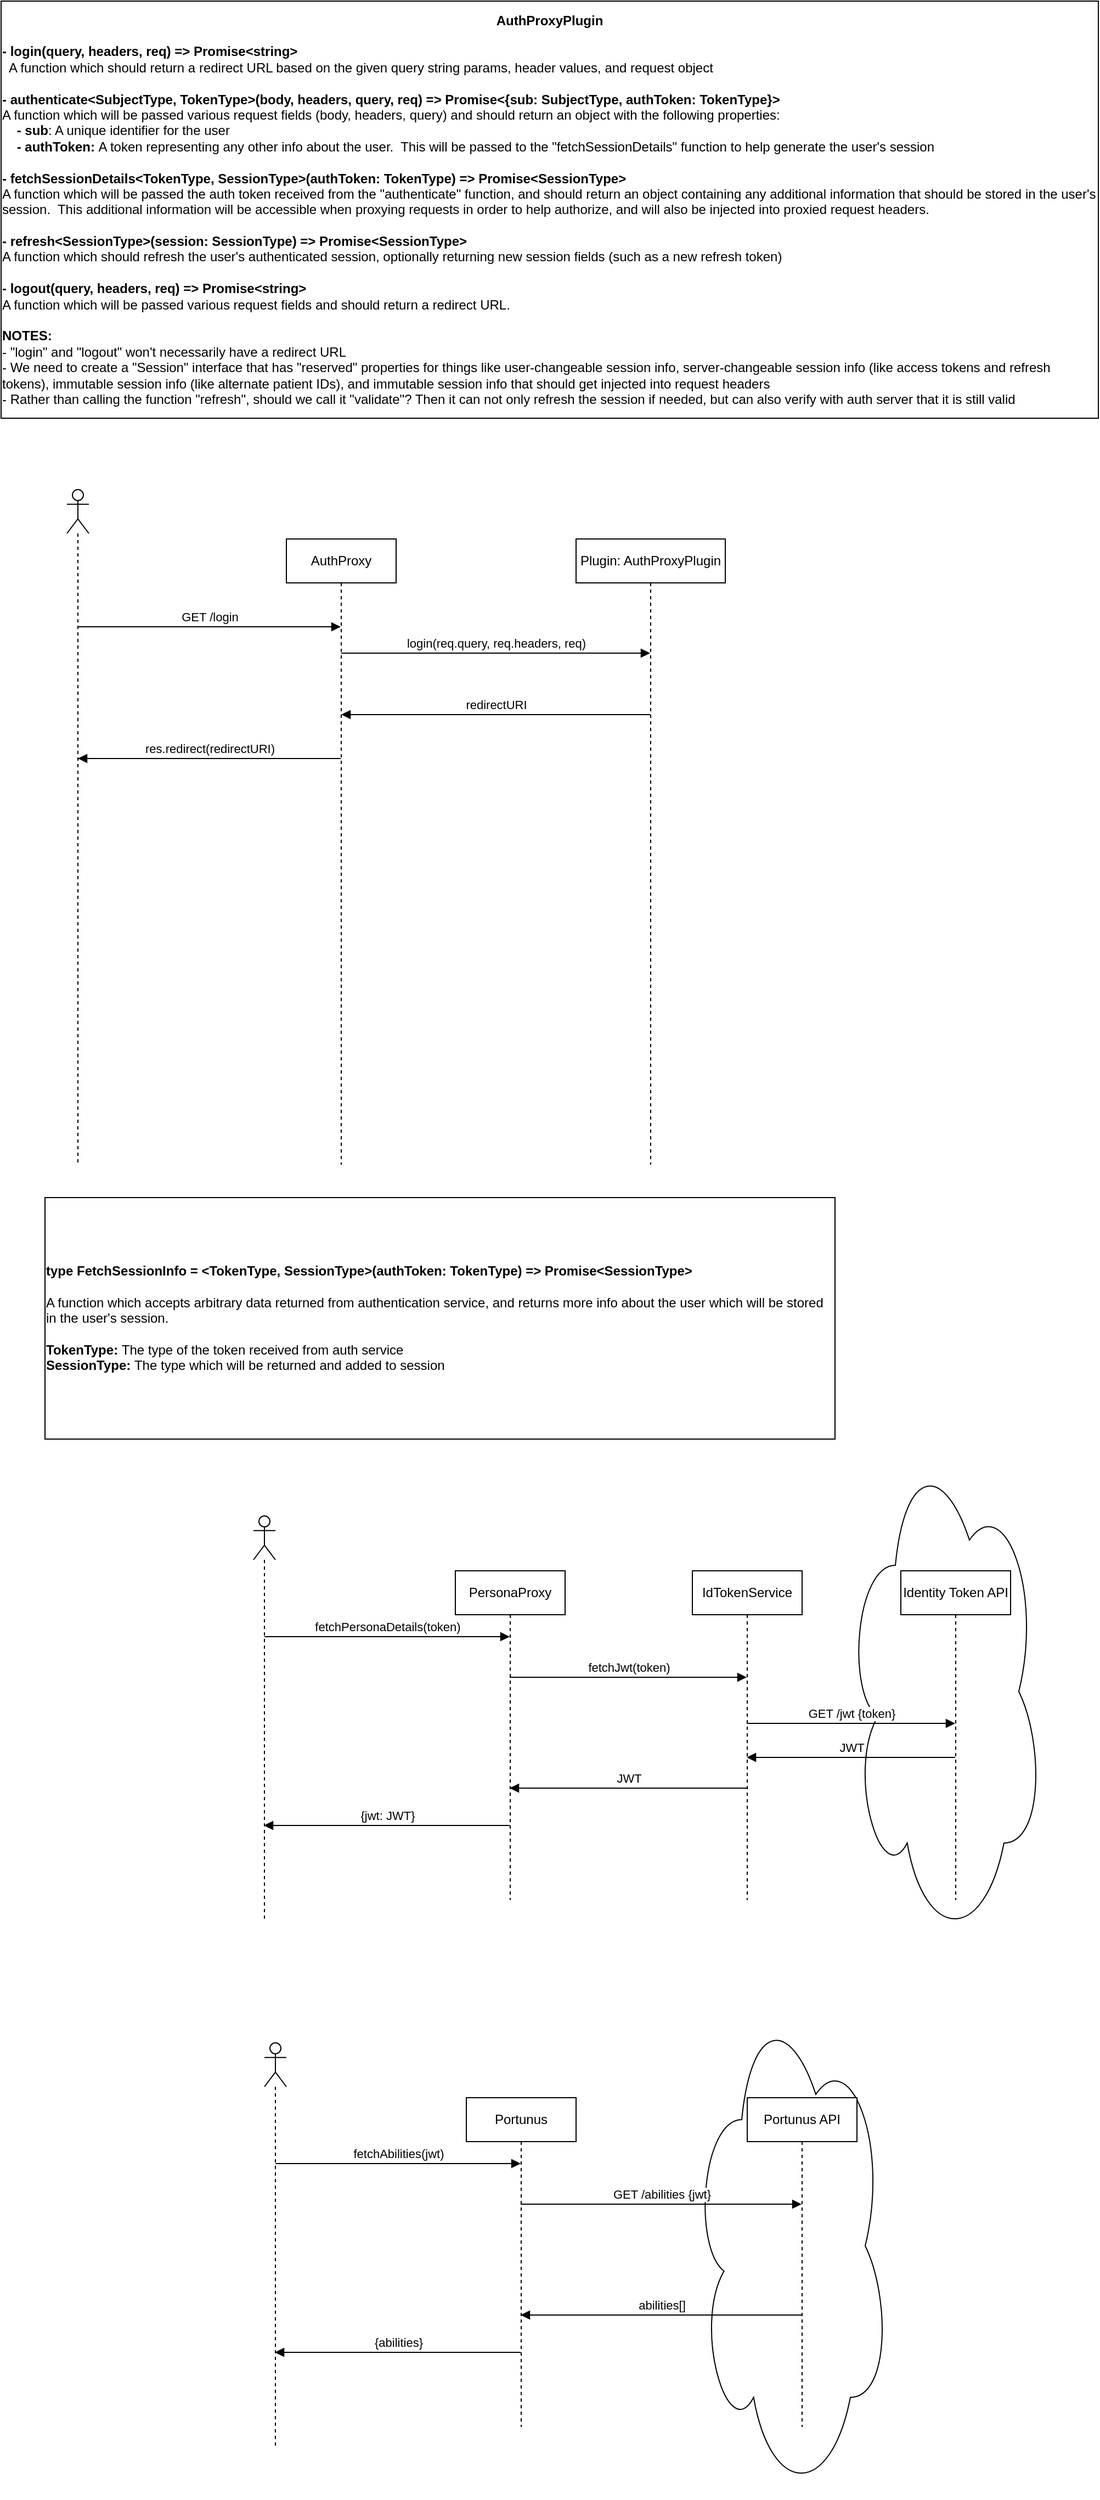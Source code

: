 <mxfile version="14.2.9" type="github">
  <diagram name="Page-1" id="9f46799a-70d6-7492-0946-bef42562c5a5">
    <mxGraphModel dx="2373" dy="3366" grid="1" gridSize="10" guides="1" tooltips="1" connect="1" arrows="1" fold="1" page="1" pageScale="1" pageWidth="1100" pageHeight="850" background="#ffffff" math="0" shadow="0">
      <root>
        <mxCell id="0" />
        <mxCell id="1" parent="0" />
        <mxCell id="w1PzRN34txhDw9UbGB5l-29" value="" style="ellipse;shape=cloud;whiteSpace=wrap;html=1;" vertex="1" parent="1">
          <mxGeometry x="440" y="795" width="180" height="460" as="geometry" />
        </mxCell>
        <mxCell id="w1PzRN34txhDw9UbGB5l-15" value="" style="ellipse;shape=cloud;whiteSpace=wrap;html=1;" vertex="1" parent="1">
          <mxGeometry x="580" y="290" width="180" height="460" as="geometry" />
        </mxCell>
        <mxCell id="w1PzRN34txhDw9UbGB5l-2" value="PersonaProxy" style="shape=umlLifeline;perimeter=lifelinePerimeter;whiteSpace=wrap;html=1;container=1;collapsible=0;recursiveResize=0;outlineConnect=0;" vertex="1" parent="1">
          <mxGeometry x="224" y="410" width="100" height="300" as="geometry" />
        </mxCell>
        <mxCell id="w1PzRN34txhDw9UbGB5l-3" value="&lt;div style=&quot;text-align: left&quot;&gt;&lt;b&gt;type FetchSessionInfo = &amp;lt;TokenType, SessionType&amp;gt;(authToken: TokenType) =&amp;gt; Promise&amp;lt;SessionType&amp;gt;&lt;/b&gt;&lt;/div&gt;&lt;br&gt;&lt;div style=&quot;text-align: left&quot;&gt;A function which accepts arbitrary data returned from authentication service, and returns more info about the user which will be stored in the user&#39;s session.&lt;/div&gt;&lt;br&gt;&lt;div style=&quot;text-align: left&quot;&gt;&lt;b&gt;TokenType:&lt;/b&gt;&lt;span&gt;&amp;nbsp;The type of the token received from auth service&lt;/span&gt;&lt;/div&gt;&lt;b&gt;&lt;div style=&quot;text-align: left&quot;&gt;&lt;b&gt;SessionType:&lt;/b&gt;&lt;span style=&quot;font-weight: normal&quot;&gt;&amp;nbsp;The type which will be returned and added to session&lt;/span&gt;&lt;/div&gt;&lt;/b&gt;" style="rounded=0;whiteSpace=wrap;html=1;" vertex="1" parent="1">
          <mxGeometry x="-150" y="70" width="720" height="220" as="geometry" />
        </mxCell>
        <mxCell id="w1PzRN34txhDw9UbGB5l-9" value="" style="shape=umlLifeline;participant=umlActor;perimeter=lifelinePerimeter;whiteSpace=wrap;html=1;container=1;collapsible=0;recursiveResize=0;verticalAlign=top;spacingTop=36;outlineConnect=0;" vertex="1" parent="1">
          <mxGeometry x="40" y="360" width="20" height="370" as="geometry" />
        </mxCell>
        <mxCell id="w1PzRN34txhDw9UbGB5l-10" value="fetchPersonaDetails(token)" style="html=1;verticalAlign=bottom;endArrow=block;" edge="1" parent="w1PzRN34txhDw9UbGB5l-9" target="w1PzRN34txhDw9UbGB5l-2">
          <mxGeometry width="80" relative="1" as="geometry">
            <mxPoint x="10" y="110" as="sourcePoint" />
            <mxPoint x="90" y="110" as="targetPoint" />
          </mxGeometry>
        </mxCell>
        <mxCell id="w1PzRN34txhDw9UbGB5l-11" value="IdTokenService" style="shape=umlLifeline;perimeter=lifelinePerimeter;whiteSpace=wrap;html=1;container=1;collapsible=0;recursiveResize=0;outlineConnect=0;" vertex="1" parent="1">
          <mxGeometry x="440" y="410" width="100" height="300" as="geometry" />
        </mxCell>
        <mxCell id="w1PzRN34txhDw9UbGB5l-12" value="fetchJwt(token)" style="html=1;verticalAlign=bottom;endArrow=block;" edge="1" parent="1">
          <mxGeometry width="80" relative="1" as="geometry">
            <mxPoint x="273.5" y="507" as="sourcePoint" />
            <mxPoint x="489.5" y="507" as="targetPoint" />
          </mxGeometry>
        </mxCell>
        <mxCell id="w1PzRN34txhDw9UbGB5l-13" value="Identity Token API" style="shape=umlLifeline;perimeter=lifelinePerimeter;whiteSpace=wrap;html=1;container=1;collapsible=0;recursiveResize=0;outlineConnect=0;" vertex="1" parent="1">
          <mxGeometry x="630" y="410" width="100" height="300" as="geometry" />
        </mxCell>
        <mxCell id="w1PzRN34txhDw9UbGB5l-14" value="GET /jwt {token}" style="html=1;verticalAlign=bottom;endArrow=block;" edge="1" parent="1">
          <mxGeometry width="80" relative="1" as="geometry">
            <mxPoint x="489.5" y="549" as="sourcePoint" />
            <mxPoint x="679.5" y="549" as="targetPoint" />
          </mxGeometry>
        </mxCell>
        <mxCell id="w1PzRN34txhDw9UbGB5l-16" value="JWT" style="html=1;verticalAlign=bottom;endArrow=block;" edge="1" parent="1">
          <mxGeometry width="80" relative="1" as="geometry">
            <mxPoint x="679.5" y="580" as="sourcePoint" />
            <mxPoint x="489.5" y="580" as="targetPoint" />
          </mxGeometry>
        </mxCell>
        <mxCell id="w1PzRN34txhDw9UbGB5l-17" value="JWT" style="html=1;verticalAlign=bottom;endArrow=block;" edge="1" parent="1">
          <mxGeometry width="80" relative="1" as="geometry">
            <mxPoint x="489.5" y="608" as="sourcePoint" />
            <mxPoint x="273.5" y="608" as="targetPoint" />
          </mxGeometry>
        </mxCell>
        <mxCell id="w1PzRN34txhDw9UbGB5l-18" value="{jwt: JWT}" style="html=1;verticalAlign=bottom;endArrow=block;" edge="1" parent="1">
          <mxGeometry width="80" relative="1" as="geometry">
            <mxPoint x="273.5" y="642" as="sourcePoint" />
            <mxPoint x="49.5" y="642" as="targetPoint" />
          </mxGeometry>
        </mxCell>
        <mxCell id="w1PzRN34txhDw9UbGB5l-19" value="Portunus" style="shape=umlLifeline;perimeter=lifelinePerimeter;whiteSpace=wrap;html=1;container=1;collapsible=0;recursiveResize=0;outlineConnect=0;" vertex="1" parent="1">
          <mxGeometry x="234" y="890" width="100" height="300" as="geometry" />
        </mxCell>
        <mxCell id="w1PzRN34txhDw9UbGB5l-20" value="" style="shape=umlLifeline;participant=umlActor;perimeter=lifelinePerimeter;whiteSpace=wrap;html=1;container=1;collapsible=0;recursiveResize=0;verticalAlign=top;spacingTop=36;outlineConnect=0;" vertex="1" parent="1">
          <mxGeometry x="50" y="840" width="20" height="370" as="geometry" />
        </mxCell>
        <mxCell id="w1PzRN34txhDw9UbGB5l-21" value="fetchAbilities(jwt)" style="html=1;verticalAlign=bottom;endArrow=block;" edge="1" parent="w1PzRN34txhDw9UbGB5l-20" target="w1PzRN34txhDw9UbGB5l-19">
          <mxGeometry width="80" relative="1" as="geometry">
            <mxPoint x="10" y="110" as="sourcePoint" />
            <mxPoint x="90" y="110" as="targetPoint" />
          </mxGeometry>
        </mxCell>
        <mxCell id="w1PzRN34txhDw9UbGB5l-23" value="GET /abilities {jwt}" style="html=1;verticalAlign=bottom;endArrow=block;" edge="1" parent="1" target="w1PzRN34txhDw9UbGB5l-30">
          <mxGeometry width="80" relative="1" as="geometry">
            <mxPoint x="283.5" y="987" as="sourcePoint" />
            <mxPoint x="499.5" y="987" as="targetPoint" />
          </mxGeometry>
        </mxCell>
        <mxCell id="w1PzRN34txhDw9UbGB5l-27" value="abilities[]" style="html=1;verticalAlign=bottom;endArrow=block;" edge="1" parent="1" source="w1PzRN34txhDw9UbGB5l-30">
          <mxGeometry width="80" relative="1" as="geometry">
            <mxPoint x="499.5" y="1088" as="sourcePoint" />
            <mxPoint x="283.5" y="1088" as="targetPoint" />
          </mxGeometry>
        </mxCell>
        <mxCell id="w1PzRN34txhDw9UbGB5l-28" value="{abilities}" style="html=1;verticalAlign=bottom;endArrow=block;" edge="1" parent="1">
          <mxGeometry width="80" relative="1" as="geometry">
            <mxPoint x="283.5" y="1122" as="sourcePoint" />
            <mxPoint x="59.5" y="1122" as="targetPoint" />
          </mxGeometry>
        </mxCell>
        <mxCell id="w1PzRN34txhDw9UbGB5l-30" value="Portunus API" style="shape=umlLifeline;perimeter=lifelinePerimeter;whiteSpace=wrap;html=1;container=1;collapsible=0;recursiveResize=0;outlineConnect=0;" vertex="1" parent="1">
          <mxGeometry x="490" y="890" width="100" height="300" as="geometry" />
        </mxCell>
        <mxCell id="w1PzRN34txhDw9UbGB5l-31" value="" style="shape=umlLifeline;participant=umlActor;perimeter=lifelinePerimeter;whiteSpace=wrap;html=1;container=1;collapsible=0;recursiveResize=0;verticalAlign=top;spacingTop=36;outlineConnect=0;" vertex="1" parent="1">
          <mxGeometry x="-130" y="-575" width="20" height="615" as="geometry" />
        </mxCell>
        <mxCell id="w1PzRN34txhDw9UbGB5l-32" value="AuthProxy" style="shape=umlLifeline;perimeter=lifelinePerimeter;whiteSpace=wrap;html=1;container=1;collapsible=0;recursiveResize=0;outlineConnect=0;" vertex="1" parent="1">
          <mxGeometry x="70" y="-530" width="100" height="570" as="geometry" />
        </mxCell>
        <mxCell id="w1PzRN34txhDw9UbGB5l-33" value="GET /login" style="html=1;verticalAlign=bottom;endArrow=block;" edge="1" parent="1" source="w1PzRN34txhDw9UbGB5l-31" target="w1PzRN34txhDw9UbGB5l-32">
          <mxGeometry width="80" relative="1" as="geometry">
            <mxPoint x="-110" y="-460" as="sourcePoint" />
            <mxPoint x="113.5" y="-460" as="targetPoint" />
            <Array as="points">
              <mxPoint x="-50" y="-450" />
            </Array>
          </mxGeometry>
        </mxCell>
        <mxCell id="w1PzRN34txhDw9UbGB5l-34" value="&lt;b&gt;AuthProxyPlugin&lt;/b&gt;&lt;br&gt;&lt;br&gt;&lt;div style=&quot;text-align: left&quot;&gt;&lt;b&gt;- login(query, headers, req) =&amp;gt; Promise&amp;lt;string&amp;gt;&lt;/b&gt;&lt;/div&gt;&lt;div style=&quot;text-align: left&quot;&gt;&amp;nbsp; A function which should return a redirect URL based on the given query string params, header values, and request object&lt;/div&gt;&lt;div style=&quot;text-align: left&quot;&gt;&lt;br&gt;&lt;/div&gt;&lt;div style=&quot;text-align: left&quot;&gt;&lt;b&gt;- authenticate&amp;lt;SubjectType, TokenType&amp;gt;(body, headers, query, req) =&amp;gt; Promise&amp;lt;{sub: SubjectType, authToken: TokenType}&amp;gt;&lt;/b&gt;&lt;/div&gt;&lt;div style=&quot;text-align: left&quot;&gt;A function which will be passed various request fields (body, headers, query) and should return an object with the following properties:&lt;/div&gt;&lt;div style=&quot;text-align: left&quot;&gt;&amp;nbsp; &amp;nbsp; &lt;b&gt;- sub&lt;/b&gt;: A unique identifier for the user&lt;/div&gt;&lt;div style=&quot;text-align: left&quot;&gt;&amp;nbsp; &amp;nbsp; &lt;b&gt;- authToken:&lt;/b&gt;&amp;nbsp;A token representing any other info about the user.&amp;nbsp; This will be passed to the &quot;fetchSessionDetails&quot; function to help generate the user&#39;s session&lt;/div&gt;&lt;div style=&quot;text-align: left&quot;&gt;&lt;br&gt;&lt;/div&gt;&lt;div style=&quot;text-align: left&quot;&gt;&lt;b&gt;- fetchSessionDetails&amp;lt;TokenType, SessionType&amp;gt;(authToken: TokenType) =&amp;gt; Promise&amp;lt;SessionType&amp;gt;&lt;/b&gt;&lt;/div&gt;&lt;div style=&quot;text-align: left&quot;&gt;A function which will be passed the auth token received from the &quot;authenticate&quot; function, and should return an object containing any additional information that should be stored in the user&#39;s session.&amp;nbsp; This additional information will be accessible when proxying requests in order to help authorize, and will also be injected into proxied request headers.&lt;/div&gt;&lt;div style=&quot;text-align: left&quot;&gt;&lt;b&gt;&lt;br&gt;&lt;/b&gt;&lt;/div&gt;&lt;div style=&quot;text-align: left&quot;&gt;&lt;b&gt;- refresh&amp;lt;SessionType&amp;gt;(session: SessionType) =&amp;gt; Promise&amp;lt;SessionType&amp;gt;&lt;/b&gt;&lt;/div&gt;&lt;div style=&quot;text-align: left&quot;&gt;A function which should refresh the user&#39;s authenticated session, optionally returning new session fields (such as a new refresh token)&lt;/div&gt;&lt;div style=&quot;text-align: left&quot;&gt;&lt;b&gt;&lt;br&gt;&lt;/b&gt;&lt;/div&gt;&lt;div style=&quot;text-align: left&quot;&gt;&lt;b&gt;- logout(query, headers, req) =&amp;gt; Promise&amp;lt;string&amp;gt;&amp;nbsp;&lt;/b&gt;&lt;/div&gt;&lt;div style=&quot;text-align: left&quot;&gt;A function which will be passed various request fields and should return a redirect URL.&lt;/div&gt;&lt;div style=&quot;text-align: left&quot;&gt;&lt;br&gt;&lt;/div&gt;&lt;div style=&quot;text-align: left&quot;&gt;&lt;b&gt;NOTES:&lt;/b&gt;&lt;/div&gt;&lt;div style=&quot;text-align: left&quot;&gt;- &quot;login&quot; and &quot;logout&quot; won&#39;t necessarily have a redirect URL&lt;/div&gt;&lt;div style=&quot;text-align: left&quot;&gt;- We need to create a &quot;Session&quot; interface that has &quot;reserved&quot; properties for things like user-changeable session info, server-changeable session info (like access tokens and refresh tokens), immutable session info (like alternate patient IDs), and immutable session info that should get injected into request headers&lt;/div&gt;&lt;div style=&quot;text-align: left&quot;&gt;- Rather than calling the function &quot;refresh&quot;, should we call it &quot;validate&quot;? Then it can not only refresh the session if needed, but can also verify with auth server that it is still valid&lt;/div&gt;" style="rounded=0;whiteSpace=wrap;html=1;" vertex="1" parent="1">
          <mxGeometry x="-190" y="-1020" width="1000" height="380" as="geometry" />
        </mxCell>
        <mxCell id="w1PzRN34txhDw9UbGB5l-35" value="Plugin: AuthProxyPlugin" style="shape=umlLifeline;perimeter=lifelinePerimeter;whiteSpace=wrap;html=1;container=1;collapsible=0;recursiveResize=0;outlineConnect=0;" vertex="1" parent="1">
          <mxGeometry x="334" y="-530" width="136" height="570" as="geometry" />
        </mxCell>
        <mxCell id="w1PzRN34txhDw9UbGB5l-36" value="login(req.query, req.headers, req)" style="html=1;verticalAlign=bottom;endArrow=block;" edge="1" parent="1" source="w1PzRN34txhDw9UbGB5l-32" target="w1PzRN34txhDw9UbGB5l-35">
          <mxGeometry width="80" relative="1" as="geometry">
            <mxPoint x="130" y="-426" as="sourcePoint" />
            <mxPoint x="360" y="-426" as="targetPoint" />
            <Array as="points">
              <mxPoint x="190.5" y="-426" />
            </Array>
          </mxGeometry>
        </mxCell>
        <mxCell id="w1PzRN34txhDw9UbGB5l-37" value="redirectURI" style="html=1;verticalAlign=bottom;endArrow=block;" edge="1" parent="1" source="w1PzRN34txhDw9UbGB5l-35" target="w1PzRN34txhDw9UbGB5l-32">
          <mxGeometry width="80" relative="1" as="geometry">
            <mxPoint x="380" y="-380" as="sourcePoint" />
            <mxPoint x="164" y="-380" as="targetPoint" />
            <Array as="points">
              <mxPoint x="170" y="-370" />
            </Array>
          </mxGeometry>
        </mxCell>
        <mxCell id="w1PzRN34txhDw9UbGB5l-38" value="res.redirect(redirectURI)" style="html=1;verticalAlign=bottom;endArrow=block;" edge="1" parent="1" source="w1PzRN34txhDw9UbGB5l-32" target="w1PzRN34txhDw9UbGB5l-31">
          <mxGeometry width="80" relative="1" as="geometry">
            <mxPoint x="100" y="-330" as="sourcePoint" />
            <mxPoint x="-90" y="-330" as="targetPoint" />
            <Array as="points">
              <mxPoint x="-79.5" y="-330" />
            </Array>
          </mxGeometry>
        </mxCell>
      </root>
    </mxGraphModel>
  </diagram>
</mxfile>
